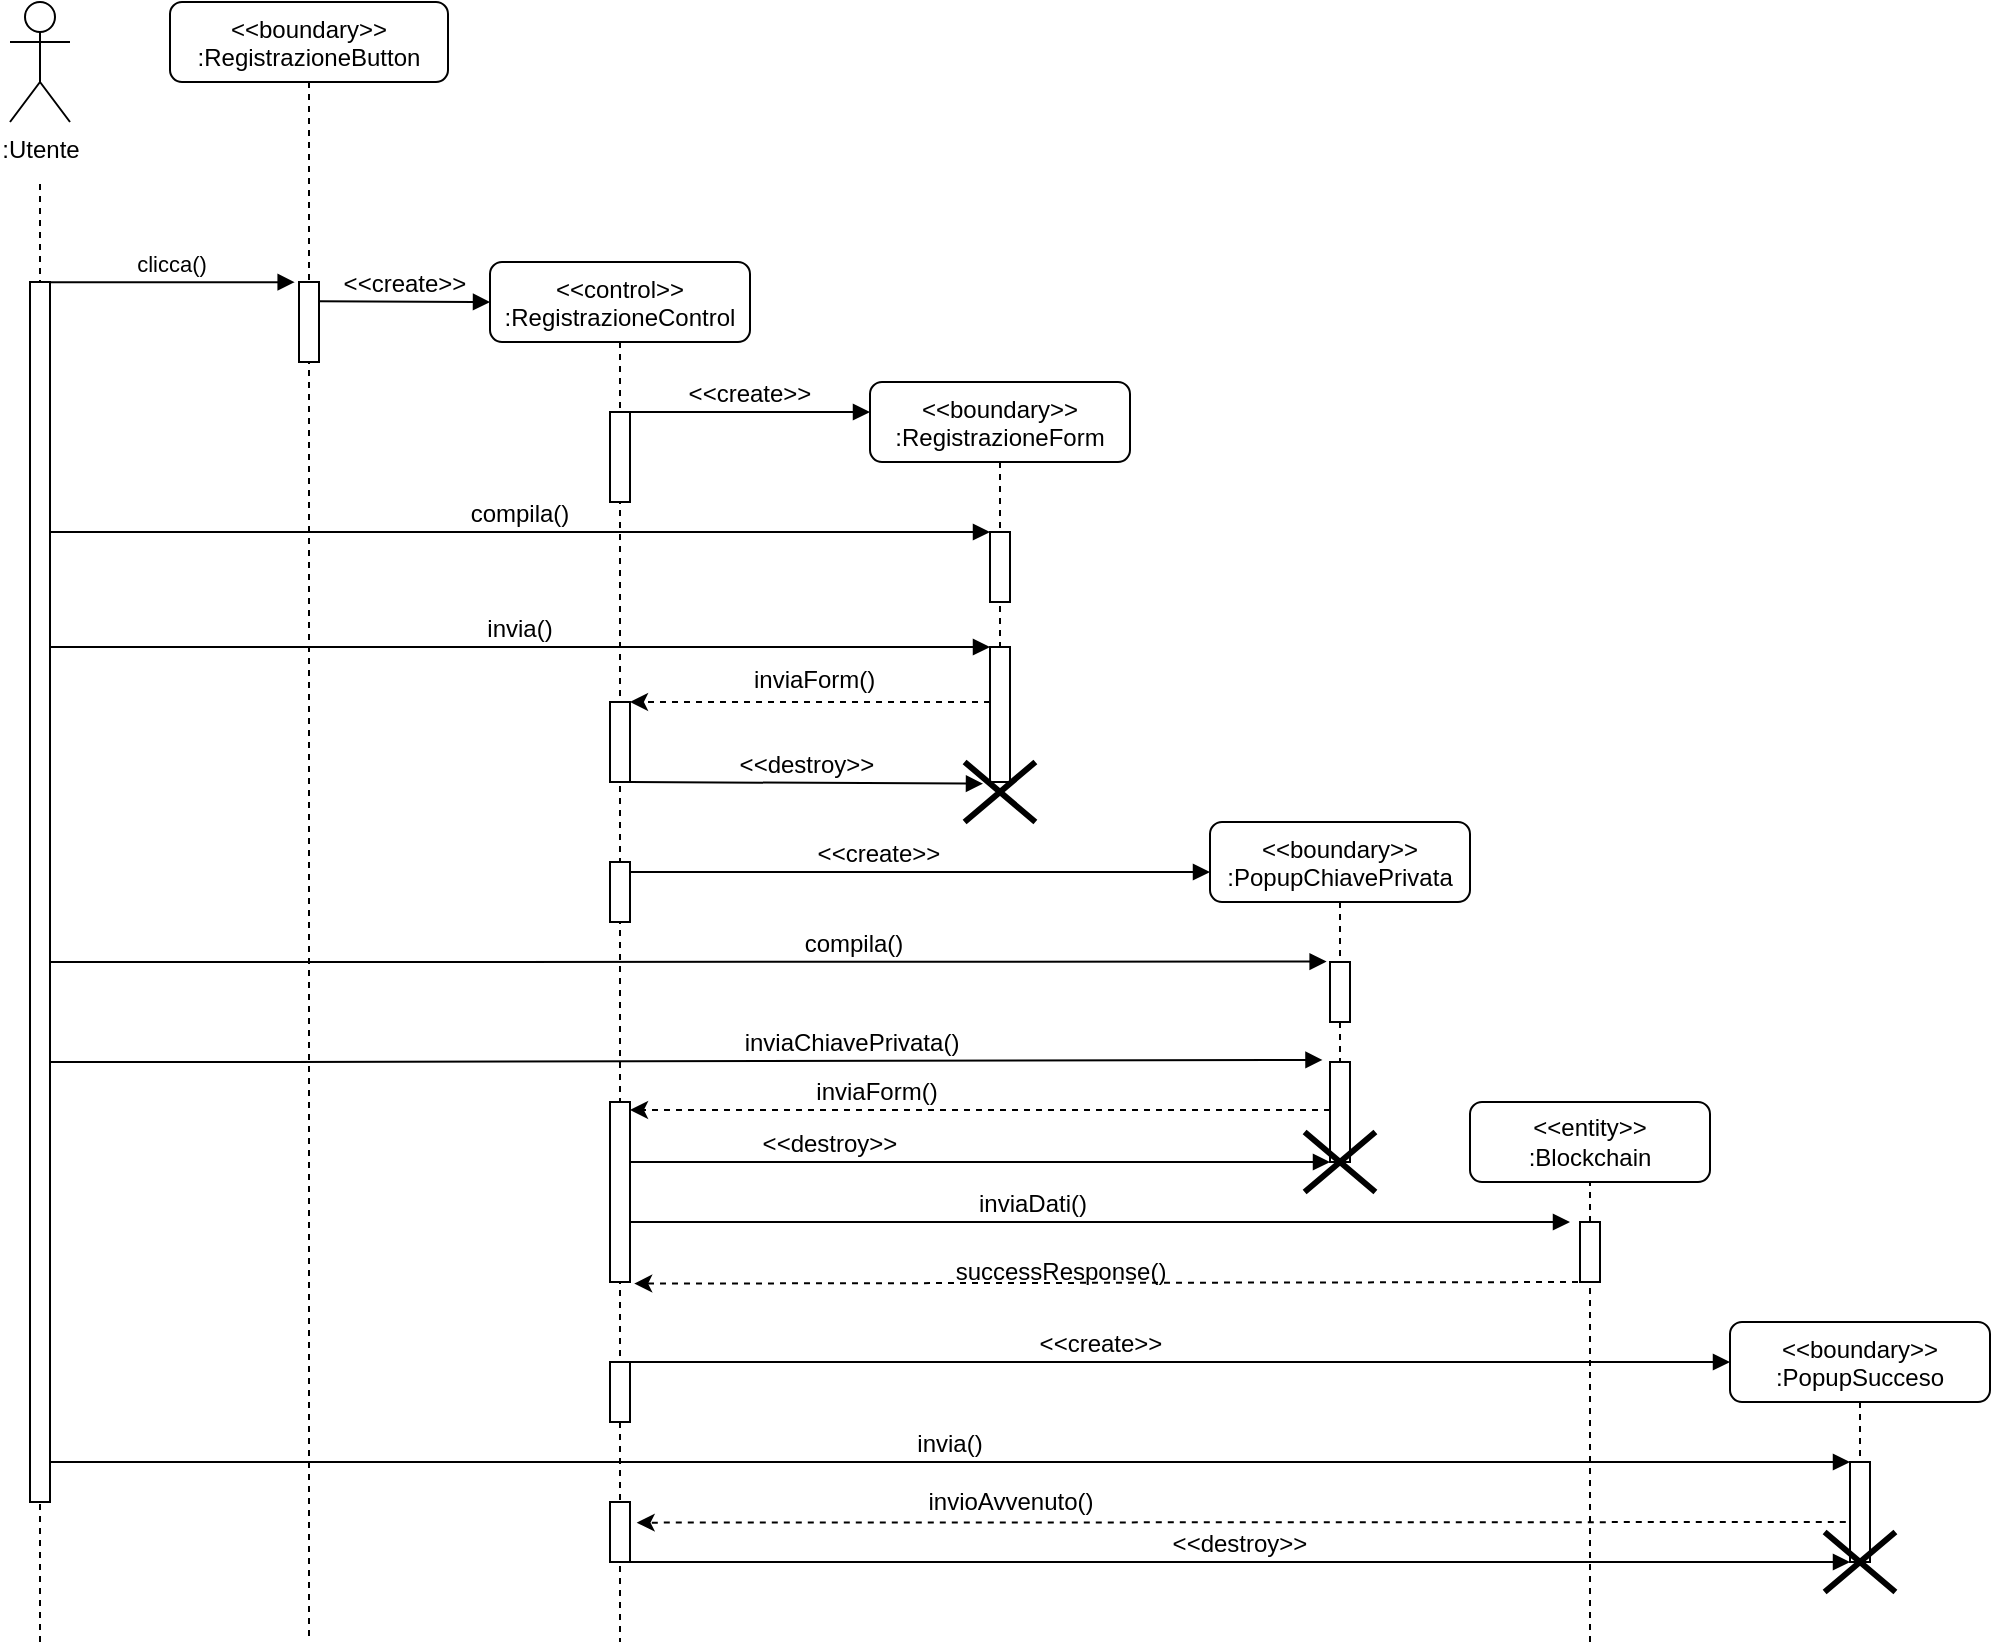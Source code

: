 <mxfile version="20.2.2" type="device"><diagram id="kgpKYQtTHZ0yAKxKKP6v" name="Page-1"><mxGraphModel dx="1185" dy="693" grid="1" gridSize="10" guides="1" tooltips="1" connect="1" arrows="1" fold="1" page="1" pageScale="1" pageWidth="850" pageHeight="1100" math="0" shadow="0"><root><mxCell id="0"/><mxCell id="1" parent="0"/><mxCell id="3nuBFxr9cyL0pnOWT2aG-1" value="&lt;&lt;boundary&gt;&gt;&#10;:RegistrazioneButton" style="shape=umlLifeline;perimeter=lifelinePerimeter;container=1;collapsible=0;recursiveResize=0;rounded=1;shadow=0;strokeWidth=1;fontSize=12;" parent="1" vertex="1"><mxGeometry x="120" y="60" width="139" height="820" as="geometry"/></mxCell><mxCell id="3nuBFxr9cyL0pnOWT2aG-4" value="" style="points=[];perimeter=orthogonalPerimeter;rounded=0;shadow=0;strokeWidth=1;" parent="3nuBFxr9cyL0pnOWT2aG-1" vertex="1"><mxGeometry x="64.5" y="140" width="10" height="40" as="geometry"/></mxCell><mxCell id="g58MppRIy_QzxtHVb4aZ-6" value="&lt;&lt;create&gt;&gt;" style="verticalAlign=bottom;endArrow=block;shadow=0;strokeWidth=1;fontSize=12;" parent="3nuBFxr9cyL0pnOWT2aG-1" edge="1"><mxGeometry relative="1" as="geometry"><mxPoint x="74.5" y="149.66" as="sourcePoint"/><mxPoint x="160" y="150" as="targetPoint"/></mxGeometry></mxCell><mxCell id="3nuBFxr9cyL0pnOWT2aG-5" value="&lt;&lt;control&gt;&gt;&#10;:RegistrazioneControl" style="shape=umlLifeline;perimeter=lifelinePerimeter;container=1;collapsible=0;recursiveResize=0;rounded=1;shadow=0;strokeWidth=1;" parent="1" vertex="1"><mxGeometry x="280" y="190" width="130" height="690" as="geometry"/></mxCell><mxCell id="3nuBFxr9cyL0pnOWT2aG-6" value="" style="points=[];perimeter=orthogonalPerimeter;rounded=0;shadow=0;strokeWidth=1;" parent="3nuBFxr9cyL0pnOWT2aG-5" vertex="1"><mxGeometry x="60" y="75" width="10" height="45" as="geometry"/></mxCell><mxCell id="QiP6Z1ffQyof4i1S17um-3" value="&lt;&lt;create&gt;&gt;" style="verticalAlign=bottom;endArrow=block;shadow=0;strokeWidth=1;fontSize=12;" parent="3nuBFxr9cyL0pnOWT2aG-5" edge="1"><mxGeometry relative="1" as="geometry"><mxPoint x="70" y="75" as="sourcePoint"/><mxPoint x="190" y="75" as="targetPoint"/></mxGeometry></mxCell><mxCell id="QiP6Z1ffQyof4i1S17um-10" value="" style="points=[];perimeter=orthogonalPerimeter;rounded=0;shadow=0;strokeWidth=1;" parent="3nuBFxr9cyL0pnOWT2aG-5" vertex="1"><mxGeometry x="60" y="220" width="10" height="40" as="geometry"/></mxCell><mxCell id="QiP6Z1ffQyof4i1S17um-16" value="" style="points=[];perimeter=orthogonalPerimeter;rounded=0;shadow=0;strokeWidth=1;" parent="3nuBFxr9cyL0pnOWT2aG-5" vertex="1"><mxGeometry x="60" y="300" width="10" height="30" as="geometry"/></mxCell><mxCell id="yZ2-VCKa9zbm5TLDJxv_-31" value="compila()" style="verticalAlign=bottom;endArrow=block;shadow=0;strokeWidth=1;fontSize=12;entryX=-0.169;entryY=-0.007;entryDx=0;entryDy=0;entryPerimeter=0;" edge="1" parent="3nuBFxr9cyL0pnOWT2aG-5" target="yZ2-VCKa9zbm5TLDJxv_-26"><mxGeometry x="0.26" relative="1" as="geometry"><mxPoint x="-220" y="350" as="sourcePoint"/><mxPoint x="510" y="350" as="targetPoint"/><Array as="points"><mxPoint x="-110" y="350"/></Array><mxPoint as="offset"/></mxGeometry></mxCell><mxCell id="yZ2-VCKa9zbm5TLDJxv_-33" value="inviaChiavePrivata()" style="verticalAlign=bottom;endArrow=block;shadow=0;strokeWidth=1;fontSize=12;entryX=-0.376;entryY=-0.021;entryDx=0;entryDy=0;entryPerimeter=0;" edge="1" parent="3nuBFxr9cyL0pnOWT2aG-5" target="yZ2-VCKa9zbm5TLDJxv_-32"><mxGeometry x="0.26" relative="1" as="geometry"><mxPoint x="-220" y="400" as="sourcePoint"/><mxPoint x="510" y="400" as="targetPoint"/><Array as="points"><mxPoint x="-110" y="400"/></Array><mxPoint as="offset"/></mxGeometry></mxCell><mxCell id="yZ2-VCKa9zbm5TLDJxv_-37" value="" style="points=[];perimeter=orthogonalPerimeter;rounded=0;shadow=0;strokeWidth=1;" vertex="1" parent="3nuBFxr9cyL0pnOWT2aG-5"><mxGeometry x="60" y="420" width="10" height="90" as="geometry"/></mxCell><mxCell id="yZ2-VCKa9zbm5TLDJxv_-49" value="" style="points=[];perimeter=orthogonalPerimeter;rounded=0;shadow=0;strokeWidth=1;" vertex="1" parent="3nuBFxr9cyL0pnOWT2aG-5"><mxGeometry x="60" y="550" width="10" height="30" as="geometry"/></mxCell><mxCell id="yZ2-VCKa9zbm5TLDJxv_-55" value="invia()" style="verticalAlign=bottom;endArrow=block;shadow=0;strokeWidth=1;exitX=1;exitY=0.658;exitDx=0;exitDy=0;exitPerimeter=0;fontSize=12;" edge="1" parent="3nuBFxr9cyL0pnOWT2aG-5"><mxGeometry relative="1" as="geometry"><mxPoint x="-220" y="600.02" as="sourcePoint"/><mxPoint x="680" y="600" as="targetPoint"/></mxGeometry></mxCell><mxCell id="yZ2-VCKa9zbm5TLDJxv_-56" value="" style="points=[];perimeter=orthogonalPerimeter;rounded=0;shadow=0;strokeWidth=1;" vertex="1" parent="3nuBFxr9cyL0pnOWT2aG-5"><mxGeometry x="60" y="620" width="10" height="30" as="geometry"/></mxCell><mxCell id="3nuBFxr9cyL0pnOWT2aG-8" value="clicca()" style="verticalAlign=bottom;endArrow=block;shadow=0;strokeWidth=1;entryX=-0.217;entryY=0.002;entryDx=0;entryDy=0;entryPerimeter=0;" parent="1" source="3nuBFxr9cyL0pnOWT2aG-2" target="3nuBFxr9cyL0pnOWT2aG-4" edge="1"><mxGeometry relative="1" as="geometry"><mxPoint x="470" y="190" as="sourcePoint"/><mxPoint x="190" y="200" as="targetPoint"/></mxGeometry></mxCell><mxCell id="g58MppRIy_QzxtHVb4aZ-1" value=":Utente" style="shape=umlActor;verticalLabelPosition=bottom;verticalAlign=top;html=1;outlineConnect=0;" parent="1" vertex="1"><mxGeometry x="40" y="60" width="30" height="60" as="geometry"/></mxCell><mxCell id="g58MppRIy_QzxtHVb4aZ-2" value="" style="endArrow=none;dashed=1;html=1;rounded=0;" parent="1" edge="1"><mxGeometry width="50" height="50" relative="1" as="geometry"><mxPoint x="55" y="880" as="sourcePoint"/><mxPoint x="55" y="150" as="targetPoint"/></mxGeometry></mxCell><mxCell id="3nuBFxr9cyL0pnOWT2aG-2" value="" style="points=[];perimeter=orthogonalPerimeter;rounded=0;shadow=0;strokeWidth=1;" parent="1" vertex="1"><mxGeometry x="50" y="200" width="10" height="610" as="geometry"/></mxCell><mxCell id="QiP6Z1ffQyof4i1S17um-4" value="&lt;&lt;boundary&gt;&gt;&#10;:RegistrazioneForm" style="shape=umlLifeline;perimeter=lifelinePerimeter;container=1;collapsible=0;recursiveResize=0;rounded=1;shadow=0;strokeWidth=1;" parent="1" vertex="1"><mxGeometry x="470" y="250" width="130" height="200" as="geometry"/></mxCell><mxCell id="QiP6Z1ffQyof4i1S17um-5" value="" style="points=[];perimeter=orthogonalPerimeter;rounded=0;shadow=0;strokeWidth=1;" parent="QiP6Z1ffQyof4i1S17um-4" vertex="1"><mxGeometry x="60" y="75" width="10" height="35" as="geometry"/></mxCell><mxCell id="QiP6Z1ffQyof4i1S17um-7" value="compila()" style="verticalAlign=bottom;endArrow=block;shadow=0;strokeWidth=1;entryX=-0.217;entryY=0.002;entryDx=0;entryDy=0;entryPerimeter=0;fontSize=12;" parent="QiP6Z1ffQyof4i1S17um-4" source="3nuBFxr9cyL0pnOWT2aG-2" edge="1"><mxGeometry relative="1" as="geometry"><mxPoint x="-390" y="80" as="sourcePoint"/><mxPoint x="60" y="75.0" as="targetPoint"/></mxGeometry></mxCell><mxCell id="QiP6Z1ffQyof4i1S17um-9" value="" style="points=[];perimeter=orthogonalPerimeter;rounded=0;shadow=0;strokeWidth=1;" parent="QiP6Z1ffQyof4i1S17um-4" vertex="1"><mxGeometry x="60" y="132.5" width="10" height="67.5" as="geometry"/></mxCell><mxCell id="QiP6Z1ffQyof4i1S17um-8" value="invia()" style="verticalAlign=bottom;endArrow=block;shadow=0;strokeWidth=1;entryX=-0.217;entryY=0.002;entryDx=0;entryDy=0;entryPerimeter=0;exitX=1;exitY=0.658;exitDx=0;exitDy=0;exitPerimeter=0;fontSize=12;" parent="QiP6Z1ffQyof4i1S17um-4" edge="1"><mxGeometry relative="1" as="geometry"><mxPoint x="-410" y="132.52" as="sourcePoint"/><mxPoint x="60" y="132.5" as="targetPoint"/></mxGeometry></mxCell><mxCell id="QiP6Z1ffQyof4i1S17um-11" value="" style="endArrow=classic;html=1;rounded=0;exitX=0;exitY=0.407;exitDx=0;exitDy=0;exitPerimeter=0;dashed=1;" parent="1" source="QiP6Z1ffQyof4i1S17um-9" edge="1"><mxGeometry width="50" height="50" relative="1" as="geometry"><mxPoint x="527" y="410" as="sourcePoint"/><mxPoint x="350" y="410" as="targetPoint"/></mxGeometry></mxCell><mxCell id="QiP6Z1ffQyof4i1S17um-12" value="&lt;span style=&quot;color: rgb(0 , 0 , 0) ; font-family: &amp;#34;helvetica&amp;#34; ; font-style: normal ; font-weight: 400 ; letter-spacing: normal ; text-align: center ; text-indent: 0px ; text-transform: none ; word-spacing: 0px ; background-color: rgb(255 , 255 , 255) ; display: inline ; float: none&quot;&gt;&lt;font style=&quot;font-size: 12px&quot;&gt;inviaForm()&lt;/font&gt;&lt;/span&gt;" style="text;whiteSpace=wrap;html=1;" parent="1" vertex="1"><mxGeometry x="410" y="385" width="40" height="30" as="geometry"/></mxCell><mxCell id="QiP6Z1ffQyof4i1S17um-14" value="&lt;&lt;destroy&gt;&gt;" style="verticalAlign=bottom;endArrow=block;shadow=0;strokeWidth=1;entryX=0.26;entryY=0.361;entryDx=0;entryDy=0;entryPerimeter=0;fontSize=12;" parent="1" target="QiP6Z1ffQyof4i1S17um-15" edge="1"><mxGeometry relative="1" as="geometry"><mxPoint x="350" y="450" as="sourcePoint"/><mxPoint x="520" y="450" as="targetPoint"/></mxGeometry></mxCell><mxCell id="QiP6Z1ffQyof4i1S17um-18" value="inviaDati()" style="verticalAlign=bottom;endArrow=block;shadow=0;strokeWidth=1;fontSize=12;" parent="1" edge="1"><mxGeometry x="-0.143" relative="1" as="geometry"><mxPoint x="350" y="670" as="sourcePoint"/><mxPoint x="820" y="670" as="targetPoint"/><Array as="points"><mxPoint x="460" y="670"/></Array><mxPoint as="offset"/></mxGeometry></mxCell><mxCell id="QiP6Z1ffQyof4i1S17um-31" value="&amp;lt;&amp;lt;entity&amp;gt;&amp;gt;&lt;br&gt;:Blockchain" style="rounded=1;whiteSpace=wrap;html=1;" parent="1" vertex="1"><mxGeometry x="770" y="610" width="120" height="40" as="geometry"/></mxCell><mxCell id="QiP6Z1ffQyof4i1S17um-36" value="" style="endArrow=none;dashed=1;html=1;rounded=0;entryX=0.5;entryY=1;entryDx=0;entryDy=0;startArrow=none;" parent="1" target="QiP6Z1ffQyof4i1S17um-31" edge="1" source="yZ2-VCKa9zbm5TLDJxv_-16"><mxGeometry width="50" height="50" relative="1" as="geometry"><mxPoint x="660" y="590" as="sourcePoint"/><mxPoint x="660" y="310" as="targetPoint"/></mxGeometry></mxCell><mxCell id="yZ2-VCKa9zbm5TLDJxv_-16" value="" style="points=[];perimeter=orthogonalPerimeter;rounded=0;shadow=0;strokeWidth=1;" vertex="1" parent="1"><mxGeometry x="825" y="670" width="10" height="30" as="geometry"/></mxCell><mxCell id="yZ2-VCKa9zbm5TLDJxv_-17" value="" style="endArrow=none;dashed=1;html=1;rounded=0;entryX=0.5;entryY=1;entryDx=0;entryDy=0;" edge="1" parent="1" target="yZ2-VCKa9zbm5TLDJxv_-16"><mxGeometry width="50" height="50" relative="1" as="geometry"><mxPoint x="830" y="880" as="sourcePoint"/><mxPoint x="830" y="650" as="targetPoint"/></mxGeometry></mxCell><mxCell id="yZ2-VCKa9zbm5TLDJxv_-18" value="" style="endArrow=classic;html=1;rounded=0;dashed=1;entryX=1.21;entryY=1.009;entryDx=0;entryDy=0;entryPerimeter=0;exitX=0.5;exitY=1;exitDx=0;exitDy=0;exitPerimeter=0;" edge="1" parent="1" source="yZ2-VCKa9zbm5TLDJxv_-16" target="yZ2-VCKa9zbm5TLDJxv_-37"><mxGeometry width="50" height="50" relative="1" as="geometry"><mxPoint x="930" y="810" as="sourcePoint"/><mxPoint x="360" y="810" as="targetPoint"/></mxGeometry></mxCell><mxCell id="yZ2-VCKa9zbm5TLDJxv_-23" value="successResponse()" style="text;html=1;align=center;verticalAlign=middle;resizable=0;points=[];autosize=1;strokeColor=none;fillColor=none;" vertex="1" parent="1"><mxGeometry x="500" y="680" width="130" height="30" as="geometry"/></mxCell><mxCell id="yZ2-VCKa9zbm5TLDJxv_-24" value="&lt;&lt;create&gt;&gt;" style="verticalAlign=bottom;endArrow=block;shadow=0;strokeWidth=1;fontSize=12;" edge="1" parent="1" source="QiP6Z1ffQyof4i1S17um-16"><mxGeometry x="-0.143" relative="1" as="geometry"><mxPoint x="350" y="590" as="sourcePoint"/><mxPoint x="640" y="495" as="targetPoint"/><Array as="points"><mxPoint x="470" y="495"/></Array><mxPoint as="offset"/></mxGeometry></mxCell><mxCell id="yZ2-VCKa9zbm5TLDJxv_-25" value="&lt;&lt;boundary&gt;&gt;&#10;:PopupChiavePrivata" style="shape=umlLifeline;perimeter=lifelinePerimeter;container=1;collapsible=0;recursiveResize=0;rounded=1;shadow=0;strokeWidth=1;" vertex="1" parent="1"><mxGeometry x="640" y="470" width="130" height="170" as="geometry"/></mxCell><mxCell id="yZ2-VCKa9zbm5TLDJxv_-26" value="" style="points=[];perimeter=orthogonalPerimeter;rounded=0;shadow=0;strokeWidth=1;" vertex="1" parent="yZ2-VCKa9zbm5TLDJxv_-25"><mxGeometry x="60" y="70" width="10" height="30" as="geometry"/></mxCell><mxCell id="yZ2-VCKa9zbm5TLDJxv_-32" value="" style="points=[];perimeter=orthogonalPerimeter;rounded=0;shadow=0;strokeWidth=1;" vertex="1" parent="yZ2-VCKa9zbm5TLDJxv_-25"><mxGeometry x="60" y="120" width="10" height="50" as="geometry"/></mxCell><mxCell id="yZ2-VCKa9zbm5TLDJxv_-42" value="" style="shape=umlDestroy;whiteSpace=wrap;html=1;strokeWidth=3;" vertex="1" parent="yZ2-VCKa9zbm5TLDJxv_-25"><mxGeometry x="47.31" y="155" width="35.39" height="30" as="geometry"/></mxCell><mxCell id="yZ2-VCKa9zbm5TLDJxv_-36" value="" style="endArrow=classic;html=1;rounded=0;dashed=1;" edge="1" parent="1"><mxGeometry width="50" height="50" relative="1" as="geometry"><mxPoint x="700" y="614" as="sourcePoint"/><mxPoint x="350" y="614" as="targetPoint"/></mxGeometry></mxCell><mxCell id="yZ2-VCKa9zbm5TLDJxv_-40" value="inviaForm()" style="text;html=1;align=center;verticalAlign=middle;resizable=0;points=[];autosize=1;strokeColor=none;fillColor=none;" vertex="1" parent="1"><mxGeometry x="432.69" y="590" width="80" height="30" as="geometry"/></mxCell><mxCell id="yZ2-VCKa9zbm5TLDJxv_-41" value="&lt;&lt;destroy&gt;&gt;" style="verticalAlign=bottom;endArrow=block;shadow=0;strokeWidth=1;fontSize=12;" edge="1" parent="1"><mxGeometry x="-0.429" relative="1" as="geometry"><mxPoint x="350" y="640" as="sourcePoint"/><mxPoint x="700" y="640" as="targetPoint"/><mxPoint as="offset"/></mxGeometry></mxCell><mxCell id="QiP6Z1ffQyof4i1S17um-15" value="" style="shape=umlDestroy;whiteSpace=wrap;html=1;strokeWidth=3;" parent="1" vertex="1"><mxGeometry x="517.3" y="440" width="35.39" height="30" as="geometry"/></mxCell><mxCell id="yZ2-VCKa9zbm5TLDJxv_-50" value="&lt;&lt;create&gt;&gt;" style="verticalAlign=bottom;endArrow=block;shadow=0;strokeWidth=1;fontSize=12;" edge="1" parent="1"><mxGeometry x="-0.143" relative="1" as="geometry"><mxPoint x="350" y="740" as="sourcePoint"/><mxPoint x="900" y="740" as="targetPoint"/><Array as="points"><mxPoint x="470" y="740"/></Array><mxPoint as="offset"/></mxGeometry></mxCell><mxCell id="yZ2-VCKa9zbm5TLDJxv_-51" value="&lt;&lt;boundary&gt;&gt;&#10;:PopupSucceso" style="shape=umlLifeline;perimeter=lifelinePerimeter;container=1;collapsible=0;recursiveResize=0;rounded=1;shadow=0;strokeWidth=1;" vertex="1" parent="1"><mxGeometry x="900" y="720" width="130" height="120" as="geometry"/></mxCell><mxCell id="yZ2-VCKa9zbm5TLDJxv_-52" value="" style="points=[];perimeter=orthogonalPerimeter;rounded=0;shadow=0;strokeWidth=1;" vertex="1" parent="yZ2-VCKa9zbm5TLDJxv_-51"><mxGeometry x="60" y="70" width="10" height="50" as="geometry"/></mxCell><mxCell id="yZ2-VCKa9zbm5TLDJxv_-54" value="" style="shape=umlDestroy;whiteSpace=wrap;html=1;strokeWidth=3;" vertex="1" parent="yZ2-VCKa9zbm5TLDJxv_-51"><mxGeometry x="47.31" y="105" width="35.39" height="30" as="geometry"/></mxCell><mxCell id="yZ2-VCKa9zbm5TLDJxv_-57" value="" style="endArrow=classic;html=1;rounded=0;dashed=1;exitX=0.5;exitY=1;exitDx=0;exitDy=0;exitPerimeter=0;entryX=1.333;entryY=0.344;entryDx=0;entryDy=0;entryPerimeter=0;" edge="1" parent="1" target="yZ2-VCKa9zbm5TLDJxv_-56"><mxGeometry width="50" height="50" relative="1" as="geometry"><mxPoint x="957.9" y="820" as="sourcePoint"/><mxPoint x="360" y="820" as="targetPoint"/></mxGeometry></mxCell><mxCell id="yZ2-VCKa9zbm5TLDJxv_-58" value="invioAvvenuto()" style="text;html=1;align=center;verticalAlign=middle;resizable=0;points=[];autosize=1;strokeColor=none;fillColor=none;" vertex="1" parent="1"><mxGeometry x="485" y="795" width="110" height="30" as="geometry"/></mxCell><mxCell id="yZ2-VCKa9zbm5TLDJxv_-59" value="&lt;&lt;destroy&gt;&gt;" style="verticalAlign=bottom;endArrow=block;shadow=0;strokeWidth=1;fontSize=12;" edge="1" parent="1"><mxGeometry relative="1" as="geometry"><mxPoint x="350" y="840" as="sourcePoint"/><mxPoint x="960" y="840" as="targetPoint"/></mxGeometry></mxCell></root></mxGraphModel></diagram></mxfile>